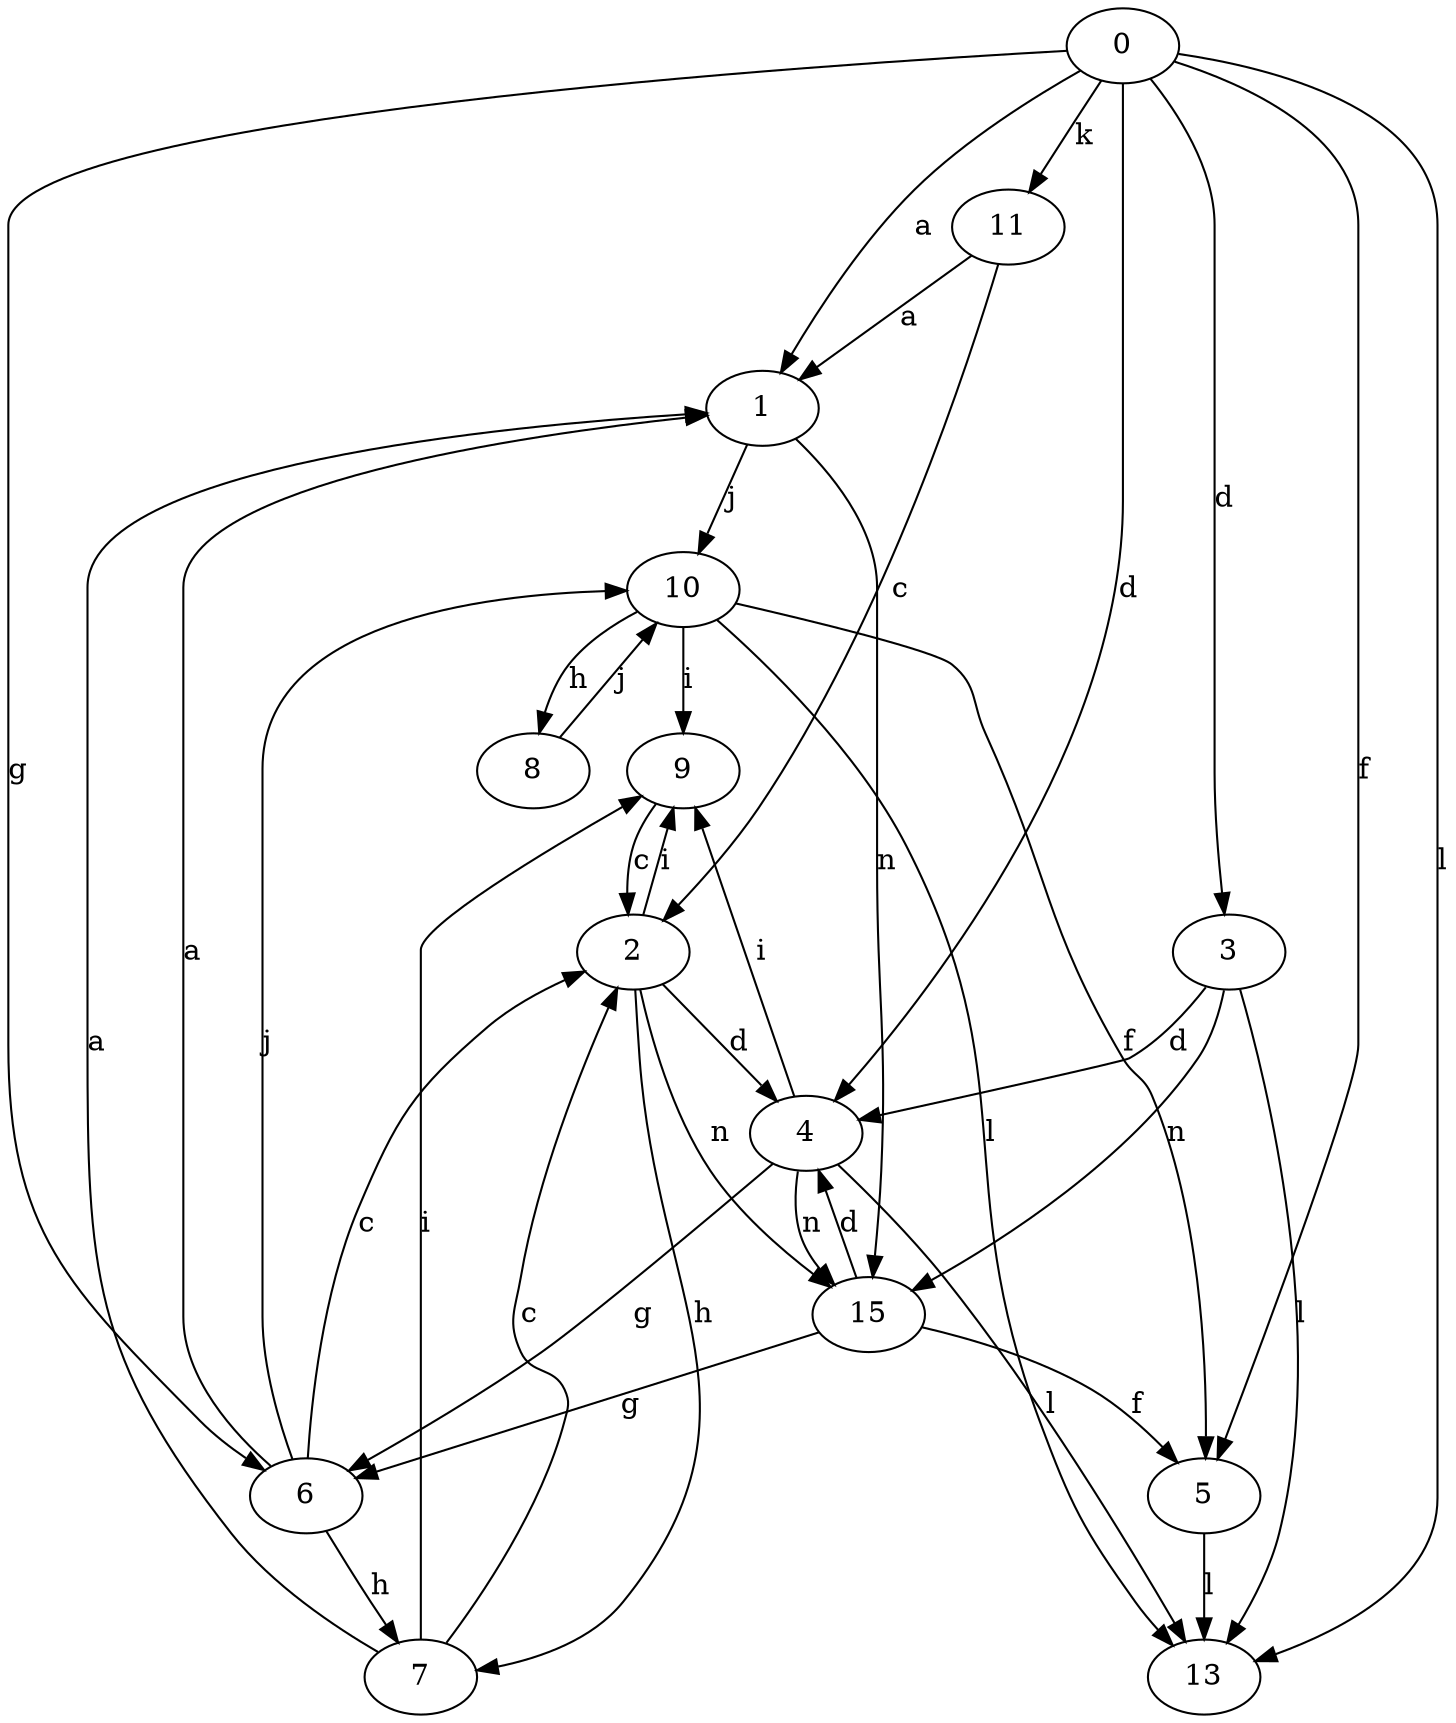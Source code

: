 strict digraph  {
0;
1;
2;
3;
4;
5;
6;
7;
8;
9;
10;
11;
13;
15;
0 -> 1  [label=a];
0 -> 3  [label=d];
0 -> 4  [label=d];
0 -> 5  [label=f];
0 -> 6  [label=g];
0 -> 11  [label=k];
0 -> 13  [label=l];
1 -> 10  [label=j];
1 -> 15  [label=n];
2 -> 4  [label=d];
2 -> 7  [label=h];
2 -> 9  [label=i];
2 -> 15  [label=n];
3 -> 4  [label=d];
3 -> 13  [label=l];
3 -> 15  [label=n];
4 -> 6  [label=g];
4 -> 9  [label=i];
4 -> 13  [label=l];
4 -> 15  [label=n];
5 -> 13  [label=l];
6 -> 1  [label=a];
6 -> 2  [label=c];
6 -> 7  [label=h];
6 -> 10  [label=j];
7 -> 1  [label=a];
7 -> 2  [label=c];
7 -> 9  [label=i];
8 -> 10  [label=j];
9 -> 2  [label=c];
10 -> 5  [label=f];
10 -> 8  [label=h];
10 -> 9  [label=i];
10 -> 13  [label=l];
11 -> 1  [label=a];
11 -> 2  [label=c];
15 -> 4  [label=d];
15 -> 5  [label=f];
15 -> 6  [label=g];
}
